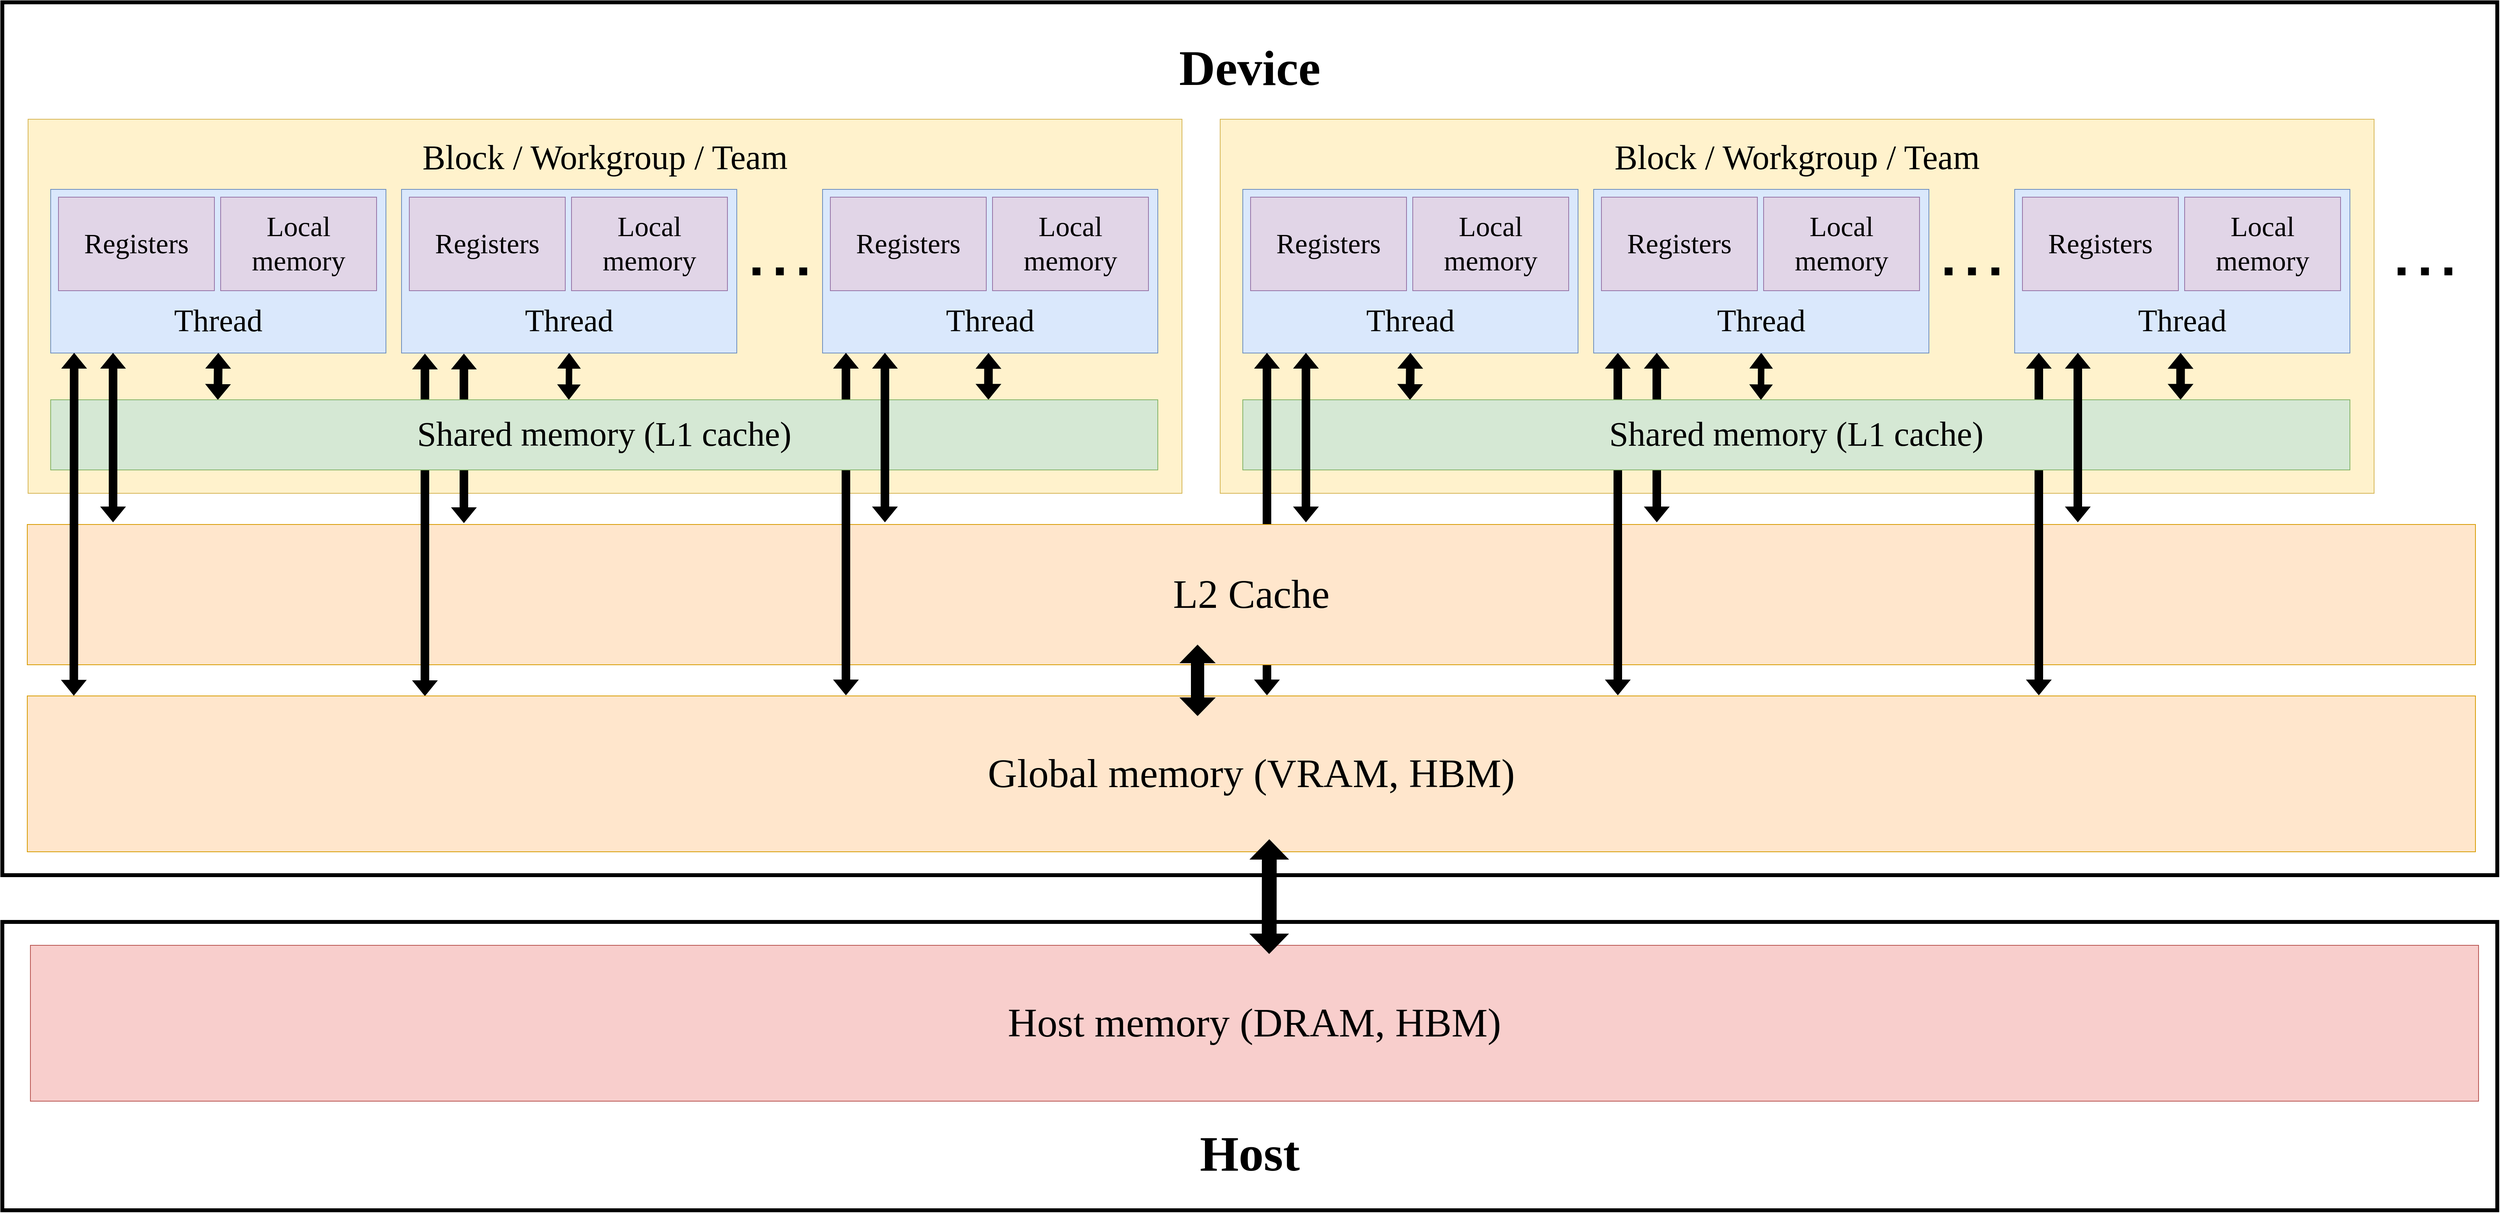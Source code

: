 <mxfile version="21.6.8" type="device">
  <diagram name="Page-1" id="q1A2OknivofPuD7sUU4y">
    <mxGraphModel dx="2416" dy="3095" grid="1" gridSize="10" guides="1" tooltips="1" connect="1" arrows="1" fold="1" page="1" pageScale="1" pageWidth="1169" pageHeight="827" math="0" shadow="0">
      <root>
        <mxCell id="0" />
        <mxCell id="1" parent="0" />
        <mxCell id="VVgYcif5jxNWV2IPBped-89" value="&lt;font style=&quot;font-size: 64px;&quot;&gt;Device&lt;/font&gt;" style="rounded=0;whiteSpace=wrap;html=1;spacingBottom=950;fontSize=64;fontStyle=1;strokeWidth=5;fontFamily=IBM Plex Mono;fontSource=https%3A%2F%2Ffonts.googleapis.com%2Fcss%3Ffamily%3DIBM%2BPlex%2BMono;" parent="1" vertex="1">
          <mxGeometry x="1320" y="-780" width="3200" height="1120" as="geometry" />
        </mxCell>
        <mxCell id="VVgYcif5jxNWV2IPBped-22" value="&lt;span style=&quot;font-size: 44px;&quot;&gt;Block / Workgroup / Team&lt;/span&gt;" style="rounded=0;whiteSpace=wrap;html=1;fillColor=#fff2cc;strokeColor=#d6b656;spacingBottom=380;fontSize=44;fontFamily=IBM Plex Mono;fontSource=https%3A%2F%2Ffonts.googleapis.com%2Fcss%3Ffamily%3DIBM%2BPlex%2BMono;" parent="1" vertex="1">
          <mxGeometry x="1353" y="-630" width="1480" height="480" as="geometry" />
        </mxCell>
        <mxCell id="VVgYcif5jxNWV2IPBped-101" value="" style="shape=flexArrow;endArrow=classic;startArrow=classic;html=1;rounded=0;entryX=0.07;entryY=1;entryDx=0;entryDy=0;fillColor=#000000;exitX=0.019;exitY=-0.015;exitDx=0;exitDy=0;exitPerimeter=0;entryPerimeter=0;fontFamily=IBM Plex Mono;fontSource=https%3A%2F%2Ffonts.googleapis.com%2Fcss%3Ffamily%3DIBM%2BPlex%2BMono;" parent="1" edge="1">
          <mxGeometry width="100" height="100" relative="1" as="geometry">
            <mxPoint x="1912" y="-112" as="sourcePoint" />
            <mxPoint x="1912" y="-329" as="targetPoint" />
          </mxGeometry>
        </mxCell>
        <mxCell id="VVgYcif5jxNWV2IPBped-2" value="&lt;font style=&quot;font-size: 40px;&quot;&gt;Thread&lt;/font&gt;" style="rounded=0;whiteSpace=wrap;html=1;verticalAlign=middle;labelPosition=center;verticalLabelPosition=middle;align=center;horizontal=1;spacingBottom=-125;fillColor=#dae8fc;strokeColor=#6c8ebf;fontSize=40;fontFamily=IBM Plex Mono;fontSource=https%3A%2F%2Ffonts.googleapis.com%2Fcss%3Ffamily%3DIBM%2BPlex%2BMono;" parent="1" vertex="1">
          <mxGeometry x="1382" y="-540" width="430" height="210" as="geometry" />
        </mxCell>
        <mxCell id="VVgYcif5jxNWV2IPBped-1" value="&lt;font style=&quot;font-size: 36px;&quot;&gt;Registers&lt;/font&gt;" style="rounded=0;whiteSpace=wrap;html=1;fillColor=#e1d5e7;strokeColor=#9673a6;fontSize=36;fontFamily=IBM Plex Mono;fontSource=https%3A%2F%2Ffonts.googleapis.com%2Fcss%3Ffamily%3DIBM%2BPlex%2BMono;" parent="1" vertex="1">
          <mxGeometry x="1392" y="-530" width="200" height="120" as="geometry" />
        </mxCell>
        <mxCell id="VVgYcif5jxNWV2IPBped-41" value="&lt;span style=&quot;font-size: 36px;&quot;&gt;Local memory&lt;/span&gt;" style="rounded=0;whiteSpace=wrap;html=1;fillColor=#e1d5e7;strokeColor=#9673a6;fontSize=36;fontFamily=IBM Plex Mono;fontSource=https%3A%2F%2Ffonts.googleapis.com%2Fcss%3Ffamily%3DIBM%2BPlex%2BMono;" parent="1" vertex="1">
          <mxGeometry x="1600" y="-530" width="200" height="120" as="geometry" />
        </mxCell>
        <mxCell id="VVgYcif5jxNWV2IPBped-45" value="" style="whiteSpace=wrap;html=1;aspect=fixed;labelBackgroundColor=#000000;textOpacity=0;fillColor=#000000;strokeWidth=0;fontFamily=IBM Plex Mono;fontSource=https%3A%2F%2Ffonts.googleapis.com%2Fcss%3Ffamily%3DIBM%2BPlex%2BMono;" parent="1" vertex="1">
          <mxGeometry x="2312" y="-440" width="10" height="10" as="geometry" />
        </mxCell>
        <mxCell id="VVgYcif5jxNWV2IPBped-48" value="" style="whiteSpace=wrap;html=1;aspect=fixed;labelBackgroundColor=#000000;textOpacity=0;fillColor=#000000;strokeWidth=0;fontFamily=IBM Plex Mono;fontSource=https%3A%2F%2Ffonts.googleapis.com%2Fcss%3Ffamily%3DIBM%2BPlex%2BMono;" parent="1" vertex="1">
          <mxGeometry x="2342" y="-440" width="10" height="10" as="geometry" />
        </mxCell>
        <mxCell id="VVgYcif5jxNWV2IPBped-54" value="" style="shape=flexArrow;endArrow=classic;startArrow=classic;html=1;rounded=0;entryX=0.5;entryY=1;entryDx=0;entryDy=0;fillColor=#000000;exitX=0.151;exitY=-0.002;exitDx=0;exitDy=0;exitPerimeter=0;fontFamily=IBM Plex Mono;fontSource=https%3A%2F%2Ffonts.googleapis.com%2Fcss%3Ffamily%3DIBM%2BPlex%2BMono;" parent="1" source="VVgYcif5jxNWV2IPBped-7" target="VVgYcif5jxNWV2IPBped-2" edge="1">
          <mxGeometry width="100" height="100" relative="1" as="geometry">
            <mxPoint x="1607" y="-270" as="sourcePoint" />
            <mxPoint x="1902" y="-350" as="targetPoint" />
          </mxGeometry>
        </mxCell>
        <mxCell id="VVgYcif5jxNWV2IPBped-55" value="" style="shape=flexArrow;endArrow=classic;startArrow=classic;html=1;rounded=0;entryX=0.5;entryY=1;entryDx=0;entryDy=0;fillColor=#000000;exitX=0.468;exitY=-0.002;exitDx=0;exitDy=0;exitPerimeter=0;width=7.308;startSize=5.85;fontFamily=IBM Plex Mono;fontSource=https%3A%2F%2Ffonts.googleapis.com%2Fcss%3Ffamily%3DIBM%2BPlex%2BMono;" parent="1" source="VVgYcif5jxNWV2IPBped-7" target="VVgYcif5jxNWV2IPBped-58" edge="1">
          <mxGeometry width="100" height="100" relative="1" as="geometry">
            <mxPoint x="2076.83" y="-270" as="sourcePoint" />
            <mxPoint x="2057" y="-330" as="targetPoint" />
          </mxGeometry>
        </mxCell>
        <mxCell id="VVgYcif5jxNWV2IPBped-58" value="&lt;font style=&quot;font-size: 40px;&quot;&gt;Thread&lt;/font&gt;" style="rounded=0;whiteSpace=wrap;html=1;verticalAlign=middle;labelPosition=center;verticalLabelPosition=middle;align=center;horizontal=1;spacingBottom=-125;fillColor=#dae8fc;strokeColor=#6c8ebf;fontSize=40;fontFamily=IBM Plex Mono;fontSource=https%3A%2F%2Ffonts.googleapis.com%2Fcss%3Ffamily%3DIBM%2BPlex%2BMono;" parent="1" vertex="1">
          <mxGeometry x="1832" y="-540" width="430" height="210" as="geometry" />
        </mxCell>
        <mxCell id="VVgYcif5jxNWV2IPBped-59" value="&lt;font style=&quot;font-size: 36px;&quot;&gt;Registers&lt;/font&gt;" style="rounded=0;whiteSpace=wrap;html=1;fillColor=#e1d5e7;strokeColor=#9673a6;fontSize=36;fontFamily=IBM Plex Mono;fontSource=https%3A%2F%2Ffonts.googleapis.com%2Fcss%3Ffamily%3DIBM%2BPlex%2BMono;" parent="1" vertex="1">
          <mxGeometry x="1842" y="-530" width="200" height="120" as="geometry" />
        </mxCell>
        <mxCell id="VVgYcif5jxNWV2IPBped-60" value="&lt;span style=&quot;font-size: 36px;&quot;&gt;Local memory&lt;/span&gt;" style="rounded=0;whiteSpace=wrap;html=1;fillColor=#e1d5e7;strokeColor=#9673a6;fontSize=36;fontFamily=IBM Plex Mono;fontSource=https%3A%2F%2Ffonts.googleapis.com%2Fcss%3Ffamily%3DIBM%2BPlex%2BMono;" parent="1" vertex="1">
          <mxGeometry x="2050" y="-530" width="200" height="120" as="geometry" />
        </mxCell>
        <mxCell id="VVgYcif5jxNWV2IPBped-61" value="" style="whiteSpace=wrap;html=1;aspect=fixed;labelBackgroundColor=#000000;textOpacity=0;fillColor=#000000;strokeWidth=0;fontFamily=IBM Plex Mono;fontSource=https%3A%2F%2Ffonts.googleapis.com%2Fcss%3Ffamily%3DIBM%2BPlex%2BMono;" parent="1" vertex="1">
          <mxGeometry x="2282" y="-440" width="10" height="10" as="geometry" />
        </mxCell>
        <mxCell id="VVgYcif5jxNWV2IPBped-62" value="&lt;font style=&quot;font-size: 40px;&quot;&gt;Thread&lt;/font&gt;" style="rounded=0;whiteSpace=wrap;html=1;verticalAlign=middle;labelPosition=center;verticalLabelPosition=middle;align=center;horizontal=1;spacingBottom=-125;fillColor=#dae8fc;strokeColor=#6c8ebf;fontSize=40;fontFamily=IBM Plex Mono;fontSource=https%3A%2F%2Ffonts.googleapis.com%2Fcss%3Ffamily%3DIBM%2BPlex%2BMono;" parent="1" vertex="1">
          <mxGeometry x="2372" y="-540" width="430" height="210" as="geometry" />
        </mxCell>
        <mxCell id="VVgYcif5jxNWV2IPBped-63" value="&lt;font style=&quot;font-size: 36px;&quot;&gt;Registers&lt;/font&gt;" style="rounded=0;whiteSpace=wrap;html=1;fillColor=#e1d5e7;strokeColor=#9673a6;fontSize=36;fontFamily=IBM Plex Mono;fontSource=https%3A%2F%2Ffonts.googleapis.com%2Fcss%3Ffamily%3DIBM%2BPlex%2BMono;" parent="1" vertex="1">
          <mxGeometry x="2382" y="-530" width="200" height="120" as="geometry" />
        </mxCell>
        <mxCell id="VVgYcif5jxNWV2IPBped-64" value="&lt;span style=&quot;font-size: 36px;&quot;&gt;Local memory&lt;/span&gt;" style="rounded=0;whiteSpace=wrap;html=1;fillColor=#e1d5e7;strokeColor=#9673a6;fontSize=36;fontFamily=IBM Plex Mono;fontSource=https%3A%2F%2Ffonts.googleapis.com%2Fcss%3Ffamily%3DIBM%2BPlex%2BMono;" parent="1" vertex="1">
          <mxGeometry x="2590" y="-530" width="200" height="120" as="geometry" />
        </mxCell>
        <mxCell id="VVgYcif5jxNWV2IPBped-65" value="" style="shape=flexArrow;endArrow=classic;startArrow=classic;html=1;rounded=0;entryX=0.495;entryY=1.001;entryDx=0;entryDy=0;fillColor=#000000;exitX=0.847;exitY=-0.004;exitDx=0;exitDy=0;exitPerimeter=0;entryPerimeter=0;fontFamily=IBM Plex Mono;fontSource=https%3A%2F%2Ffonts.googleapis.com%2Fcss%3Ffamily%3DIBM%2BPlex%2BMono;" parent="1" source="VVgYcif5jxNWV2IPBped-7" target="VVgYcif5jxNWV2IPBped-62" edge="1">
          <mxGeometry width="100" height="100" relative="1" as="geometry">
            <mxPoint x="2590" y="-270" as="sourcePoint" />
            <mxPoint x="2590" y="-330" as="targetPoint" />
          </mxGeometry>
        </mxCell>
        <mxCell id="VVgYcif5jxNWV2IPBped-66" value="&lt;span style=&quot;font-size: 44px;&quot;&gt;Block / Workgroup / Team&lt;/span&gt;" style="rounded=0;whiteSpace=wrap;html=1;fillColor=#fff2cc;strokeColor=#d6b656;spacingBottom=380;fontSize=44;fontFamily=IBM Plex Mono;fontSource=https%3A%2F%2Ffonts.googleapis.com%2Fcss%3Ffamily%3DIBM%2BPlex%2BMono;" parent="1" vertex="1">
          <mxGeometry x="2882" y="-630" width="1480" height="480" as="geometry" />
        </mxCell>
        <mxCell id="VVgYcif5jxNWV2IPBped-67" value="&lt;font style=&quot;font-size: 40px;&quot;&gt;Thread&lt;/font&gt;" style="rounded=0;whiteSpace=wrap;html=1;verticalAlign=middle;labelPosition=center;verticalLabelPosition=middle;align=center;horizontal=1;spacingBottom=-125;fillColor=#dae8fc;strokeColor=#6c8ebf;fontSize=40;fontFamily=IBM Plex Mono;fontSource=https%3A%2F%2Ffonts.googleapis.com%2Fcss%3Ffamily%3DIBM%2BPlex%2BMono;" parent="1" vertex="1">
          <mxGeometry x="2911" y="-540" width="430" height="210" as="geometry" />
        </mxCell>
        <mxCell id="VVgYcif5jxNWV2IPBped-103" value="" style="shape=flexArrow;endArrow=classic;startArrow=classic;html=1;rounded=0;entryX=0.07;entryY=1;entryDx=0;entryDy=0;fillColor=#000000;exitX=0.019;exitY=-0.003;exitDx=0;exitDy=0;exitPerimeter=0;entryPerimeter=0;fontFamily=IBM Plex Mono;fontSource=https%3A%2F%2Ffonts.googleapis.com%2Fcss%3Ffamily%3DIBM%2BPlex%2BMono;" parent="1" edge="1">
          <mxGeometry width="100" height="100" relative="1" as="geometry">
            <mxPoint x="2942" y="109" as="sourcePoint" />
            <mxPoint x="2942" y="-330" as="targetPoint" />
          </mxGeometry>
        </mxCell>
        <mxCell id="VVgYcif5jxNWV2IPBped-31" value="&lt;font style=&quot;font-size: 52px;&quot;&gt;L2 Cache&lt;/font&gt;" style="rounded=0;whiteSpace=wrap;html=1;fillColor=#ffe6cc;strokeColor=#d79b00;fontSize=52;fontFamily=IBM Plex Mono;fontSource=https%3A%2F%2Ffonts.googleapis.com%2Fcss%3Ffamily%3DIBM%2BPlex%2BMono;" parent="1" vertex="1">
          <mxGeometry x="1352" y="-110" width="3140" height="180" as="geometry" />
        </mxCell>
        <mxCell id="VVgYcif5jxNWV2IPBped-106" value="" style="shape=flexArrow;endArrow=classic;startArrow=classic;html=1;rounded=0;entryX=0.07;entryY=1;entryDx=0;entryDy=0;fillColor=#000000;exitX=0.019;exitY=-0.003;exitDx=0;exitDy=0;exitPerimeter=0;entryPerimeter=0;fontFamily=IBM Plex Mono;fontSource=https%3A%2F%2Ffonts.googleapis.com%2Fcss%3Ffamily%3DIBM%2BPlex%2BMono;" parent="1" edge="1">
          <mxGeometry width="100" height="100" relative="1" as="geometry">
            <mxPoint x="3392" y="109" as="sourcePoint" />
            <mxPoint x="3392" y="-330" as="targetPoint" />
          </mxGeometry>
        </mxCell>
        <mxCell id="VVgYcif5jxNWV2IPBped-98" value="" style="shape=flexArrow;endArrow=classic;startArrow=classic;html=1;rounded=0;entryX=0.07;entryY=1;entryDx=0;entryDy=0;fillColor=#000000;exitX=0.019;exitY=-0.003;exitDx=0;exitDy=0;exitPerimeter=0;entryPerimeter=0;fontFamily=IBM Plex Mono;fontSource=https%3A%2F%2Ffonts.googleapis.com%2Fcss%3Ffamily%3DIBM%2BPlex%2BMono;" parent="1" edge="1">
          <mxGeometry width="100" height="100" relative="1" as="geometry">
            <mxPoint x="2402" y="109" as="sourcePoint" />
            <mxPoint x="2402" y="-330" as="targetPoint" />
          </mxGeometry>
        </mxCell>
        <mxCell id="VVgYcif5jxNWV2IPBped-100" value="" style="shape=flexArrow;endArrow=classic;startArrow=classic;html=1;rounded=0;entryX=0.07;entryY=1;entryDx=0;entryDy=0;fillColor=#000000;exitX=0.019;exitY=-0.003;exitDx=0;exitDy=0;exitPerimeter=0;entryPerimeter=0;fontFamily=IBM Plex Mono;fontSource=https%3A%2F%2Ffonts.googleapis.com%2Fcss%3Ffamily%3DIBM%2BPlex%2BMono;" parent="1" edge="1">
          <mxGeometry width="100" height="100" relative="1" as="geometry">
            <mxPoint x="1862" y="110" as="sourcePoint" />
            <mxPoint x="1862" y="-329" as="targetPoint" />
          </mxGeometry>
        </mxCell>
        <mxCell id="VVgYcif5jxNWV2IPBped-7" value="&lt;font style=&quot;font-size: 44px;&quot;&gt;Shared memory (L1 cache)&lt;/font&gt;" style="rounded=0;whiteSpace=wrap;html=1;fillColor=#d5e8d4;strokeColor=#82b366;fontSize=44;fontFamily=IBM Plex Mono;fontSource=https%3A%2F%2Ffonts.googleapis.com%2Fcss%3Ffamily%3DIBM%2BPlex%2BMono;" parent="1" vertex="1">
          <mxGeometry x="1382" y="-270" width="1420" height="90" as="geometry" />
        </mxCell>
        <mxCell id="VVgYcif5jxNWV2IPBped-68" value="&lt;font style=&quot;font-size: 36px;&quot;&gt;Registers&lt;/font&gt;" style="rounded=0;whiteSpace=wrap;html=1;fillColor=#e1d5e7;strokeColor=#9673a6;fontSize=36;fontFamily=IBM Plex Mono;fontSource=https%3A%2F%2Ffonts.googleapis.com%2Fcss%3Ffamily%3DIBM%2BPlex%2BMono;" parent="1" vertex="1">
          <mxGeometry x="2921" y="-530" width="200" height="120" as="geometry" />
        </mxCell>
        <mxCell id="VVgYcif5jxNWV2IPBped-70" value="&lt;span style=&quot;font-size: 36px;&quot;&gt;Local memory&lt;/span&gt;" style="rounded=0;whiteSpace=wrap;html=1;fillColor=#e1d5e7;strokeColor=#9673a6;fontSize=36;fontFamily=IBM Plex Mono;fontSource=https%3A%2F%2Ffonts.googleapis.com%2Fcss%3Ffamily%3DIBM%2BPlex%2BMono;" parent="1" vertex="1">
          <mxGeometry x="3129" y="-530" width="200" height="120" as="geometry" />
        </mxCell>
        <mxCell id="VVgYcif5jxNWV2IPBped-71" value="" style="whiteSpace=wrap;html=1;aspect=fixed;labelBackgroundColor=#000000;textOpacity=0;fillColor=#000000;strokeWidth=0;fontFamily=IBM Plex Mono;fontSource=https%3A%2F%2Ffonts.googleapis.com%2Fcss%3Ffamily%3DIBM%2BPlex%2BMono;" parent="1" vertex="1">
          <mxGeometry x="3841" y="-440" width="10" height="10" as="geometry" />
        </mxCell>
        <mxCell id="VVgYcif5jxNWV2IPBped-72" value="" style="whiteSpace=wrap;html=1;aspect=fixed;labelBackgroundColor=#000000;textOpacity=0;fillColor=#000000;strokeWidth=0;fontFamily=IBM Plex Mono;fontSource=https%3A%2F%2Ffonts.googleapis.com%2Fcss%3Ffamily%3DIBM%2BPlex%2BMono;" parent="1" vertex="1">
          <mxGeometry x="3871" y="-440" width="10" height="10" as="geometry" />
        </mxCell>
        <mxCell id="VVgYcif5jxNWV2IPBped-73" value="" style="shape=flexArrow;endArrow=classic;startArrow=classic;html=1;rounded=0;entryX=0.5;entryY=1;entryDx=0;entryDy=0;fillColor=#000000;exitX=0.151;exitY=-0.002;exitDx=0;exitDy=0;exitPerimeter=0;fontFamily=IBM Plex Mono;fontSource=https%3A%2F%2Ffonts.googleapis.com%2Fcss%3Ffamily%3DIBM%2BPlex%2BMono;" parent="1" source="VVgYcif5jxNWV2IPBped-69" target="VVgYcif5jxNWV2IPBped-67" edge="1">
          <mxGeometry width="100" height="100" relative="1" as="geometry">
            <mxPoint x="3136" y="-270" as="sourcePoint" />
            <mxPoint x="3431" y="-350" as="targetPoint" />
          </mxGeometry>
        </mxCell>
        <mxCell id="VVgYcif5jxNWV2IPBped-74" value="" style="shape=flexArrow;endArrow=classic;startArrow=classic;html=1;rounded=0;entryX=0.5;entryY=1;entryDx=0;entryDy=0;fillColor=#000000;exitX=0.468;exitY=-0.002;exitDx=0;exitDy=0;exitPerimeter=0;width=7.308;startSize=5.85;fontFamily=IBM Plex Mono;fontSource=https%3A%2F%2Ffonts.googleapis.com%2Fcss%3Ffamily%3DIBM%2BPlex%2BMono;" parent="1" source="VVgYcif5jxNWV2IPBped-69" target="VVgYcif5jxNWV2IPBped-75" edge="1">
          <mxGeometry width="100" height="100" relative="1" as="geometry">
            <mxPoint x="3605.83" y="-270" as="sourcePoint" />
            <mxPoint x="3586" y="-330" as="targetPoint" />
          </mxGeometry>
        </mxCell>
        <mxCell id="VVgYcif5jxNWV2IPBped-75" value="&lt;font style=&quot;font-size: 40px;&quot;&gt;Thread&lt;/font&gt;" style="rounded=0;whiteSpace=wrap;html=1;verticalAlign=middle;labelPosition=center;verticalLabelPosition=middle;align=center;horizontal=1;spacingBottom=-125;fillColor=#dae8fc;strokeColor=#6c8ebf;fontSize=40;fontFamily=IBM Plex Mono;fontSource=https%3A%2F%2Ffonts.googleapis.com%2Fcss%3Ffamily%3DIBM%2BPlex%2BMono;" parent="1" vertex="1">
          <mxGeometry x="3361" y="-540" width="430" height="210" as="geometry" />
        </mxCell>
        <mxCell id="VVgYcif5jxNWV2IPBped-76" value="&lt;font style=&quot;font-size: 36px;&quot;&gt;Registers&lt;/font&gt;" style="rounded=0;whiteSpace=wrap;html=1;fillColor=#e1d5e7;strokeColor=#9673a6;fontSize=36;fontFamily=IBM Plex Mono;fontSource=https%3A%2F%2Ffonts.googleapis.com%2Fcss%3Ffamily%3DIBM%2BPlex%2BMono;" parent="1" vertex="1">
          <mxGeometry x="3371" y="-530" width="200" height="120" as="geometry" />
        </mxCell>
        <mxCell id="VVgYcif5jxNWV2IPBped-77" value="&lt;span style=&quot;font-size: 36px;&quot;&gt;Local memory&lt;/span&gt;" style="rounded=0;whiteSpace=wrap;html=1;fillColor=#e1d5e7;strokeColor=#9673a6;fontSize=36;fontFamily=IBM Plex Mono;fontSource=https%3A%2F%2Ffonts.googleapis.com%2Fcss%3Ffamily%3DIBM%2BPlex%2BMono;" parent="1" vertex="1">
          <mxGeometry x="3579" y="-530" width="200" height="120" as="geometry" />
        </mxCell>
        <mxCell id="VVgYcif5jxNWV2IPBped-78" value="" style="whiteSpace=wrap;html=1;aspect=fixed;labelBackgroundColor=#000000;textOpacity=0;fillColor=#000000;strokeWidth=0;fontFamily=IBM Plex Mono;fontSource=https%3A%2F%2Ffonts.googleapis.com%2Fcss%3Ffamily%3DIBM%2BPlex%2BMono;" parent="1" vertex="1">
          <mxGeometry x="3811" y="-440" width="10" height="10" as="geometry" />
        </mxCell>
        <mxCell id="VVgYcif5jxNWV2IPBped-79" value="&lt;font style=&quot;font-size: 40px;&quot;&gt;Thread&lt;/font&gt;" style="rounded=0;whiteSpace=wrap;html=1;verticalAlign=middle;labelPosition=center;verticalLabelPosition=middle;align=center;horizontal=1;spacingBottom=-125;fillColor=#dae8fc;strokeColor=#6c8ebf;fontSize=40;fontFamily=IBM Plex Mono;fontSource=https%3A%2F%2Ffonts.googleapis.com%2Fcss%3Ffamily%3DIBM%2BPlex%2BMono;" parent="1" vertex="1">
          <mxGeometry x="3901" y="-540" width="430" height="210" as="geometry" />
        </mxCell>
        <mxCell id="VVgYcif5jxNWV2IPBped-80" value="&lt;font style=&quot;font-size: 36px;&quot;&gt;Registers&lt;/font&gt;" style="rounded=0;whiteSpace=wrap;html=1;fillColor=#e1d5e7;strokeColor=#9673a6;fontSize=36;fontFamily=IBM Plex Mono;fontSource=https%3A%2F%2Ffonts.googleapis.com%2Fcss%3Ffamily%3DIBM%2BPlex%2BMono;" parent="1" vertex="1">
          <mxGeometry x="3911" y="-530" width="200" height="120" as="geometry" />
        </mxCell>
        <mxCell id="VVgYcif5jxNWV2IPBped-81" value="&lt;span style=&quot;font-size: 36px;&quot;&gt;Local memory&lt;/span&gt;" style="rounded=0;whiteSpace=wrap;html=1;fillColor=#e1d5e7;strokeColor=#9673a6;fontSize=36;fontFamily=IBM Plex Mono;fontSource=https%3A%2F%2Ffonts.googleapis.com%2Fcss%3Ffamily%3DIBM%2BPlex%2BMono;" parent="1" vertex="1">
          <mxGeometry x="4119" y="-530" width="200" height="120" as="geometry" />
        </mxCell>
        <mxCell id="VVgYcif5jxNWV2IPBped-82" value="" style="shape=flexArrow;endArrow=classic;startArrow=classic;html=1;rounded=0;entryX=0.495;entryY=1.001;entryDx=0;entryDy=0;fillColor=#000000;exitX=0.847;exitY=-0.004;exitDx=0;exitDy=0;exitPerimeter=0;entryPerimeter=0;fontFamily=IBM Plex Mono;fontSource=https%3A%2F%2Ffonts.googleapis.com%2Fcss%3Ffamily%3DIBM%2BPlex%2BMono;" parent="1" source="VVgYcif5jxNWV2IPBped-69" target="VVgYcif5jxNWV2IPBped-79" edge="1">
          <mxGeometry width="100" height="100" relative="1" as="geometry">
            <mxPoint x="4119" y="-270" as="sourcePoint" />
            <mxPoint x="4119" y="-330" as="targetPoint" />
          </mxGeometry>
        </mxCell>
        <mxCell id="VVgYcif5jxNWV2IPBped-83" value="&lt;font style=&quot;font-size: 52px;&quot;&gt;Global memory (VRAM, HBM)&lt;/font&gt;" style="rounded=0;whiteSpace=wrap;html=1;fillColor=#ffe6cc;strokeColor=#d79b00;fontSize=52;fontFamily=IBM Plex Mono;fontSource=https%3A%2F%2Ffonts.googleapis.com%2Fcss%3Ffamily%3DIBM%2BPlex%2BMono;" parent="1" vertex="1">
          <mxGeometry x="1352" y="110" width="3140" height="200" as="geometry" />
        </mxCell>
        <mxCell id="VVgYcif5jxNWV2IPBped-85" value="" style="whiteSpace=wrap;html=1;aspect=fixed;labelBackgroundColor=#000000;textOpacity=0;fillColor=#000000;strokeWidth=0;fontFamily=IBM Plex Mono;fontSource=https%3A%2F%2Ffonts.googleapis.com%2Fcss%3Ffamily%3DIBM%2BPlex%2BMono;" parent="1" vertex="1">
          <mxGeometry x="4422" y="-440" width="10" height="10" as="geometry" />
        </mxCell>
        <mxCell id="VVgYcif5jxNWV2IPBped-86" value="" style="whiteSpace=wrap;html=1;aspect=fixed;labelBackgroundColor=#000000;textOpacity=0;fillColor=#000000;strokeWidth=0;fontFamily=IBM Plex Mono;fontSource=https%3A%2F%2Ffonts.googleapis.com%2Fcss%3Ffamily%3DIBM%2BPlex%2BMono;" parent="1" vertex="1">
          <mxGeometry x="4452" y="-440" width="10" height="10" as="geometry" />
        </mxCell>
        <mxCell id="VVgYcif5jxNWV2IPBped-87" value="" style="whiteSpace=wrap;html=1;aspect=fixed;labelBackgroundColor=#000000;textOpacity=0;fillColor=#000000;strokeWidth=0;fontFamily=IBM Plex Mono;fontSource=https%3A%2F%2Ffonts.googleapis.com%2Fcss%3Ffamily%3DIBM%2BPlex%2BMono;" parent="1" vertex="1">
          <mxGeometry x="4392" y="-440" width="10" height="10" as="geometry" />
        </mxCell>
        <mxCell id="VVgYcif5jxNWV2IPBped-93" value="&lt;font style=&quot;font-size: 64px;&quot;&gt;Host&lt;/font&gt;" style="rounded=0;whiteSpace=wrap;html=1;spacingBottom=-225;fontStyle=1;fontSize=64;strokeWidth=5;fontFamily=IBM Plex Mono;fontSource=https%3A%2F%2Ffonts.googleapis.com%2Fcss%3Ffamily%3DIBM%2BPlex%2BMono;" parent="1" vertex="1">
          <mxGeometry x="1320" y="400" width="3200" height="370" as="geometry" />
        </mxCell>
        <mxCell id="VVgYcif5jxNWV2IPBped-94" value="&lt;font style=&quot;font-size: 52px;&quot;&gt;Host memory (DRAM, HBM)&lt;/font&gt;" style="rounded=0;whiteSpace=wrap;html=1;fillColor=#f8cecc;strokeColor=#b85450;fontSize=52;fontFamily=IBM Plex Mono;fontSource=https%3A%2F%2Ffonts.googleapis.com%2Fcss%3Ffamily%3DIBM%2BPlex%2BMono;" parent="1" vertex="1">
          <mxGeometry x="1356" y="430" width="3140" height="200" as="geometry" />
        </mxCell>
        <mxCell id="VVgYcif5jxNWV2IPBped-95" value="" style="shape=flexArrow;endArrow=classic;startArrow=classic;html=1;rounded=0;entryX=0.07;entryY=1;entryDx=0;entryDy=0;fillColor=#000000;exitX=0.019;exitY=-0.003;exitDx=0;exitDy=0;exitPerimeter=0;entryPerimeter=0;fontFamily=IBM Plex Mono;fontSource=https%3A%2F%2Ffonts.googleapis.com%2Fcss%3Ffamily%3DIBM%2BPlex%2BMono;" parent="1" source="VVgYcif5jxNWV2IPBped-83" target="VVgYcif5jxNWV2IPBped-2" edge="1">
          <mxGeometry width="100" height="100" relative="1" as="geometry">
            <mxPoint x="1606" y="-260" as="sourcePoint" />
            <mxPoint x="1607" y="-320" as="targetPoint" />
          </mxGeometry>
        </mxCell>
        <mxCell id="VVgYcif5jxNWV2IPBped-97" value="" style="shape=flexArrow;endArrow=classic;startArrow=classic;html=1;rounded=0;entryX=0.07;entryY=1;entryDx=0;entryDy=0;fillColor=#000000;exitX=0.019;exitY=-0.015;exitDx=0;exitDy=0;exitPerimeter=0;entryPerimeter=0;fontFamily=IBM Plex Mono;fontSource=https%3A%2F%2Ffonts.googleapis.com%2Fcss%3Ffamily%3DIBM%2BPlex%2BMono;" parent="1" edge="1">
          <mxGeometry width="100" height="100" relative="1" as="geometry">
            <mxPoint x="1462" y="-113" as="sourcePoint" />
            <mxPoint x="1462" y="-330" as="targetPoint" />
          </mxGeometry>
        </mxCell>
        <mxCell id="VVgYcif5jxNWV2IPBped-99" value="" style="shape=flexArrow;endArrow=classic;startArrow=classic;html=1;rounded=0;entryX=0.07;entryY=1;entryDx=0;entryDy=0;fillColor=#000000;exitX=0.019;exitY=-0.015;exitDx=0;exitDy=0;exitPerimeter=0;entryPerimeter=0;fontFamily=IBM Plex Mono;fontSource=https%3A%2F%2Ffonts.googleapis.com%2Fcss%3Ffamily%3DIBM%2BPlex%2BMono;" parent="1" edge="1">
          <mxGeometry width="100" height="100" relative="1" as="geometry">
            <mxPoint x="2452" y="-113" as="sourcePoint" />
            <mxPoint x="2452" y="-330" as="targetPoint" />
          </mxGeometry>
        </mxCell>
        <mxCell id="VVgYcif5jxNWV2IPBped-105" value="" style="shape=flexArrow;endArrow=classic;startArrow=classic;html=1;rounded=0;entryX=0.07;entryY=1;entryDx=0;entryDy=0;fillColor=#000000;exitX=0.019;exitY=-0.003;exitDx=0;exitDy=0;exitPerimeter=0;entryPerimeter=0;fontFamily=IBM Plex Mono;fontSource=https%3A%2F%2Ffonts.googleapis.com%2Fcss%3Ffamily%3DIBM%2BPlex%2BMono;" parent="1" edge="1">
          <mxGeometry width="100" height="100" relative="1" as="geometry">
            <mxPoint x="3932" y="109" as="sourcePoint" />
            <mxPoint x="3932" y="-330" as="targetPoint" />
          </mxGeometry>
        </mxCell>
        <mxCell id="VVgYcif5jxNWV2IPBped-107" value="" style="shape=flexArrow;endArrow=classic;startArrow=classic;html=1;rounded=0;entryX=0.07;entryY=1;entryDx=0;entryDy=0;fillColor=#000000;exitX=0.019;exitY=-0.015;exitDx=0;exitDy=0;exitPerimeter=0;entryPerimeter=0;fontFamily=IBM Plex Mono;fontSource=https%3A%2F%2Ffonts.googleapis.com%2Fcss%3Ffamily%3DIBM%2BPlex%2BMono;" parent="1" edge="1">
          <mxGeometry width="100" height="100" relative="1" as="geometry">
            <mxPoint x="3442" y="-113" as="sourcePoint" />
            <mxPoint x="3442" y="-330" as="targetPoint" />
          </mxGeometry>
        </mxCell>
        <mxCell id="VVgYcif5jxNWV2IPBped-69" value="&lt;font style=&quot;font-size: 44px;&quot;&gt;Shared memory (L1 cache)&lt;/font&gt;" style="rounded=0;whiteSpace=wrap;html=1;fillColor=#d5e8d4;strokeColor=#82b366;fontSize=44;fontFamily=IBM Plex Mono;fontSource=https%3A%2F%2Ffonts.googleapis.com%2Fcss%3Ffamily%3DIBM%2BPlex%2BMono;" parent="1" vertex="1">
          <mxGeometry x="2911" y="-270" width="1420" height="90" as="geometry" />
        </mxCell>
        <mxCell id="VVgYcif5jxNWV2IPBped-102" value="" style="shape=flexArrow;endArrow=classic;startArrow=classic;html=1;rounded=0;entryX=0.07;entryY=1;entryDx=0;entryDy=0;fillColor=#000000;exitX=0.019;exitY=-0.015;exitDx=0;exitDy=0;exitPerimeter=0;entryPerimeter=0;fontFamily=IBM Plex Mono;fontSource=https%3A%2F%2Ffonts.googleapis.com%2Fcss%3Ffamily%3DIBM%2BPlex%2BMono;" parent="1" edge="1">
          <mxGeometry width="100" height="100" relative="1" as="geometry">
            <mxPoint x="2992" y="-113" as="sourcePoint" />
            <mxPoint x="2992" y="-330" as="targetPoint" />
          </mxGeometry>
        </mxCell>
        <mxCell id="VVgYcif5jxNWV2IPBped-104" value="" style="shape=flexArrow;endArrow=classic;startArrow=classic;html=1;rounded=0;entryX=0.07;entryY=1;entryDx=0;entryDy=0;fillColor=#000000;exitX=0.019;exitY=-0.015;exitDx=0;exitDy=0;exitPerimeter=0;entryPerimeter=0;fontFamily=IBM Plex Mono;fontSource=https%3A%2F%2Ffonts.googleapis.com%2Fcss%3Ffamily%3DIBM%2BPlex%2BMono;" parent="1" edge="1">
          <mxGeometry width="100" height="100" relative="1" as="geometry">
            <mxPoint x="3982" y="-113" as="sourcePoint" />
            <mxPoint x="3982" y="-330" as="targetPoint" />
          </mxGeometry>
        </mxCell>
        <mxCell id="VVgYcif5jxNWV2IPBped-109" value="" style="rounded=0;whiteSpace=wrap;html=1;fillColor=#000000;fontFamily=IBM Plex Mono;fontSource=https%3A%2F%2Ffonts.googleapis.com%2Fcss%3Ffamily%3DIBM%2BPlex%2BMono;" parent="1" vertex="1">
          <mxGeometry x="2937" y="-270" width="10" height="90" as="geometry" />
        </mxCell>
        <mxCell id="VVgYcif5jxNWV2IPBped-110" value="" style="shape=flexArrow;endArrow=classic;startArrow=classic;html=1;rounded=0;fillColor=#000000;endSize=5;startSize=5;width=10;strokeWidth=5;fontFamily=IBM Plex Mono;exitX=0.506;exitY=0.05;exitDx=0;exitDy=0;exitPerimeter=0;fontSource=https%3A%2F%2Ffonts.googleapis.com%2Fcss%3Ffamily%3DIBM%2BPlex%2BMono;" parent="1" edge="1" source="VVgYcif5jxNWV2IPBped-94">
          <mxGeometry width="100" height="100" relative="1" as="geometry">
            <mxPoint x="2943" y="425" as="sourcePoint" />
            <mxPoint x="2945" y="295" as="targetPoint" />
          </mxGeometry>
        </mxCell>
        <mxCell id="VVgYcif5jxNWV2IPBped-112" value="" style="shape=flexArrow;endArrow=classic;startArrow=classic;html=1;rounded=0;entryX=0.5;entryY=1;entryDx=0;entryDy=0;fillColor=#000000;exitX=0.151;exitY=-0.002;exitDx=0;exitDy=0;exitPerimeter=0;strokeWidth=4;endSize=5;startSize=5;fontFamily=IBM Plex Mono;fontSource=https%3A%2F%2Ffonts.googleapis.com%2Fcss%3Ffamily%3DIBM%2BPlex%2BMono;" parent="1" edge="1">
          <mxGeometry width="100" height="100" relative="1" as="geometry">
            <mxPoint x="2853" y="135" as="sourcePoint" />
            <mxPoint x="2853" y="45" as="targetPoint" />
          </mxGeometry>
        </mxCell>
      </root>
    </mxGraphModel>
  </diagram>
</mxfile>
